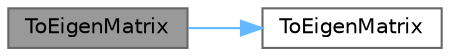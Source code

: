 digraph "ToEigenMatrix"
{
 // INTERACTIVE_SVG=YES
 // LATEX_PDF_SIZE
  bgcolor="transparent";
  edge [fontname=Helvetica,fontsize=10,labelfontname=Helvetica,labelfontsize=10];
  node [fontname=Helvetica,fontsize=10,shape=box,height=0.2,width=0.4];
  rankdir="LR";
  Node1 [id="Node000001",label="ToEigenMatrix",height=0.2,width=0.4,color="gray40", fillcolor="grey60", style="filled", fontcolor="black",tooltip=" "];
  Node1 -> Node2 [id="edge1_Node000001_Node000002",color="steelblue1",style="solid",tooltip=" "];
  Node2 [id="Node000002",label="ToEigenMatrix",height=0.2,width=0.4,color="grey40", fillcolor="white", style="filled",URL="$db/d66/SpringBasedVegetationComponent_8cpp.html#a89d6043be8d7e091650bc8a9d1d11a0d",tooltip=" "];
}
